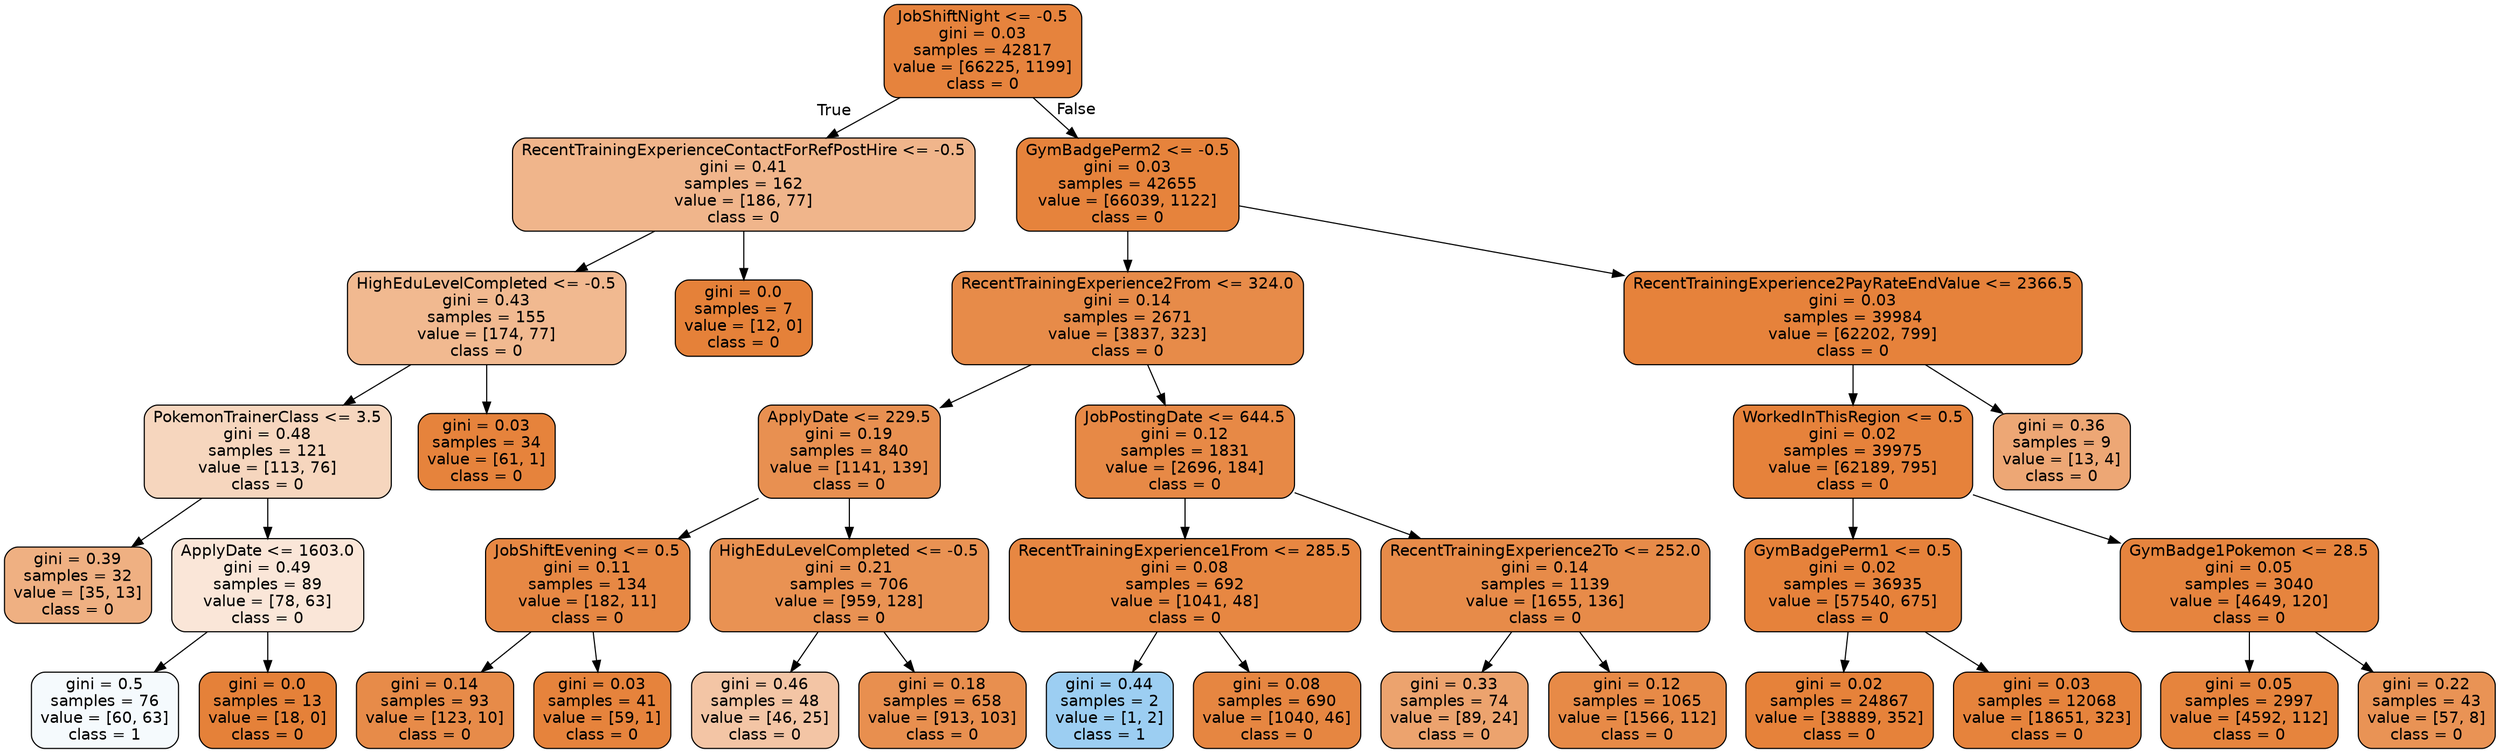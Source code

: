 digraph Tree {
node [shape=box, style="filled, rounded", color="black", fontname=helvetica] ;
edge [fontname=helvetica] ;
0 [label="JobShiftNight <= -0.5\ngini = 0.03\nsamples = 42817\nvalue = [66225, 1199]\nclass = 0", fillcolor="#e58139fa"] ;
1 [label="RecentTrainingExperienceContactForRefPostHire <= -0.5\ngini = 0.41\nsamples = 162\nvalue = [186, 77]\nclass = 0", fillcolor="#e5813995"] ;
0 -> 1 [labeldistance=2.5, labelangle=45, headlabel="True"] ;
2 [label="HighEduLevelCompleted <= -0.5\ngini = 0.43\nsamples = 155\nvalue = [174, 77]\nclass = 0", fillcolor="#e581398e"] ;
1 -> 2 ;
3 [label="PokemonTrainerClass <= 3.5\ngini = 0.48\nsamples = 121\nvalue = [113, 76]\nclass = 0", fillcolor="#e5813953"] ;
2 -> 3 ;
4 [label="gini = 0.39\nsamples = 32\nvalue = [35, 13]\nclass = 0", fillcolor="#e58139a0"] ;
3 -> 4 ;
5 [label="ApplyDate <= 1603.0\ngini = 0.49\nsamples = 89\nvalue = [78, 63]\nclass = 0", fillcolor="#e5813931"] ;
3 -> 5 ;
6 [label="gini = 0.5\nsamples = 76\nvalue = [60, 63]\nclass = 1", fillcolor="#399de50c"] ;
5 -> 6 ;
7 [label="gini = 0.0\nsamples = 13\nvalue = [18, 0]\nclass = 0", fillcolor="#e58139ff"] ;
5 -> 7 ;
8 [label="gini = 0.03\nsamples = 34\nvalue = [61, 1]\nclass = 0", fillcolor="#e58139fb"] ;
2 -> 8 ;
9 [label="gini = 0.0\nsamples = 7\nvalue = [12, 0]\nclass = 0", fillcolor="#e58139ff"] ;
1 -> 9 ;
10 [label="GymBadgePerm2 <= -0.5\ngini = 0.03\nsamples = 42655\nvalue = [66039, 1122]\nclass = 0", fillcolor="#e58139fb"] ;
0 -> 10 [labeldistance=2.5, labelangle=-45, headlabel="False"] ;
11 [label="RecentTrainingExperience2From <= 324.0\ngini = 0.14\nsamples = 2671\nvalue = [3837, 323]\nclass = 0", fillcolor="#e58139ea"] ;
10 -> 11 ;
12 [label="ApplyDate <= 229.5\ngini = 0.19\nsamples = 840\nvalue = [1141, 139]\nclass = 0", fillcolor="#e58139e0"] ;
11 -> 12 ;
13 [label="JobShiftEvening <= 0.5\ngini = 0.11\nsamples = 134\nvalue = [182, 11]\nclass = 0", fillcolor="#e58139f0"] ;
12 -> 13 ;
14 [label="gini = 0.14\nsamples = 93\nvalue = [123, 10]\nclass = 0", fillcolor="#e58139ea"] ;
13 -> 14 ;
15 [label="gini = 0.03\nsamples = 41\nvalue = [59, 1]\nclass = 0", fillcolor="#e58139fb"] ;
13 -> 15 ;
16 [label="HighEduLevelCompleted <= -0.5\ngini = 0.21\nsamples = 706\nvalue = [959, 128]\nclass = 0", fillcolor="#e58139dd"] ;
12 -> 16 ;
17 [label="gini = 0.46\nsamples = 48\nvalue = [46, 25]\nclass = 0", fillcolor="#e5813974"] ;
16 -> 17 ;
18 [label="gini = 0.18\nsamples = 658\nvalue = [913, 103]\nclass = 0", fillcolor="#e58139e2"] ;
16 -> 18 ;
19 [label="JobPostingDate <= 644.5\ngini = 0.12\nsamples = 1831\nvalue = [2696, 184]\nclass = 0", fillcolor="#e58139ee"] ;
11 -> 19 ;
20 [label="RecentTrainingExperience1From <= 285.5\ngini = 0.08\nsamples = 692\nvalue = [1041, 48]\nclass = 0", fillcolor="#e58139f3"] ;
19 -> 20 ;
21 [label="gini = 0.44\nsamples = 2\nvalue = [1, 2]\nclass = 1", fillcolor="#399de57f"] ;
20 -> 21 ;
22 [label="gini = 0.08\nsamples = 690\nvalue = [1040, 46]\nclass = 0", fillcolor="#e58139f4"] ;
20 -> 22 ;
23 [label="RecentTrainingExperience2To <= 252.0\ngini = 0.14\nsamples = 1139\nvalue = [1655, 136]\nclass = 0", fillcolor="#e58139ea"] ;
19 -> 23 ;
24 [label="gini = 0.33\nsamples = 74\nvalue = [89, 24]\nclass = 0", fillcolor="#e58139ba"] ;
23 -> 24 ;
25 [label="gini = 0.12\nsamples = 1065\nvalue = [1566, 112]\nclass = 0", fillcolor="#e58139ed"] ;
23 -> 25 ;
26 [label="RecentTrainingExperience2PayRateEndValue <= 2366.5\ngini = 0.03\nsamples = 39984\nvalue = [62202, 799]\nclass = 0", fillcolor="#e58139fc"] ;
10 -> 26 ;
27 [label="WorkedInThisRegion <= 0.5\ngini = 0.02\nsamples = 39975\nvalue = [62189, 795]\nclass = 0", fillcolor="#e58139fc"] ;
26 -> 27 ;
28 [label="GymBadgePerm1 <= 0.5\ngini = 0.02\nsamples = 36935\nvalue = [57540, 675]\nclass = 0", fillcolor="#e58139fc"] ;
27 -> 28 ;
29 [label="gini = 0.02\nsamples = 24867\nvalue = [38889, 352]\nclass = 0", fillcolor="#e58139fd"] ;
28 -> 29 ;
30 [label="gini = 0.03\nsamples = 12068\nvalue = [18651, 323]\nclass = 0", fillcolor="#e58139fb"] ;
28 -> 30 ;
31 [label="GymBadge1Pokemon <= 28.5\ngini = 0.05\nsamples = 3040\nvalue = [4649, 120]\nclass = 0", fillcolor="#e58139f8"] ;
27 -> 31 ;
32 [label="gini = 0.05\nsamples = 2997\nvalue = [4592, 112]\nclass = 0", fillcolor="#e58139f9"] ;
31 -> 32 ;
33 [label="gini = 0.22\nsamples = 43\nvalue = [57, 8]\nclass = 0", fillcolor="#e58139db"] ;
31 -> 33 ;
34 [label="gini = 0.36\nsamples = 9\nvalue = [13, 4]\nclass = 0", fillcolor="#e58139b1"] ;
26 -> 34 ;
}